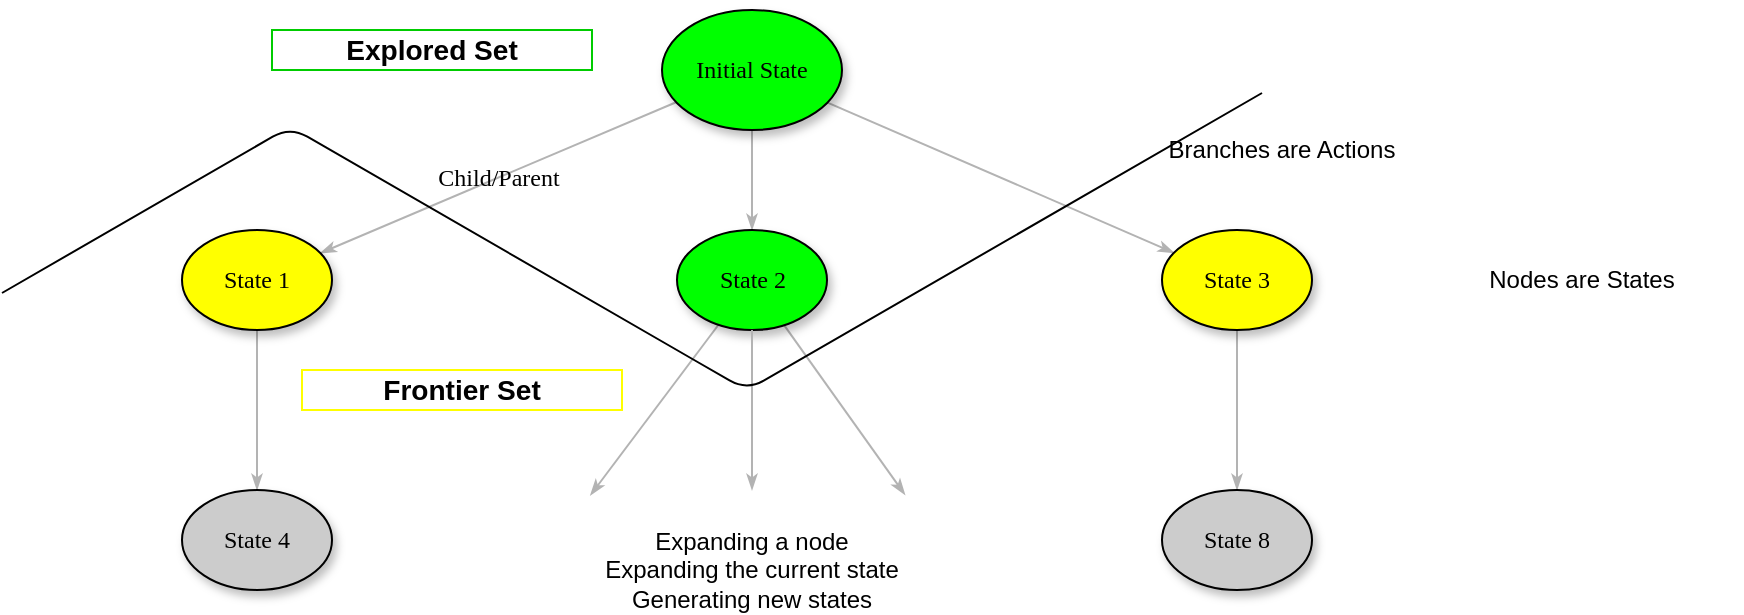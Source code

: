 <mxfile version="12.1.0" type="device" pages="1"><diagram name="Page-1" id="42789a77-a242-8287-6e28-9cd8cfd52e62"><mxGraphModel dx="1291" dy="562" grid="1" gridSize="10" guides="1" tooltips="1" connect="1" arrows="1" fold="1" page="1" pageScale="1" pageWidth="1100" pageHeight="850" background="#ffffff" math="0" shadow="0"><root><mxCell id="0"/><mxCell id="1" parent="0"/><mxCell id="1ea317790d2ca983-12" style="edgeStyle=none;rounded=1;html=1;labelBackgroundColor=none;startArrow=none;startFill=0;startSize=5;endArrow=classicThin;endFill=1;endSize=5;jettySize=auto;orthogonalLoop=1;strokeColor=#B3B3B3;strokeWidth=1;fontFamily=Verdana;fontSize=12;fontColor=#000000;" parent="1" source="1ea317790d2ca983-1" target="1ea317790d2ca983-2" edge="1"><mxGeometry relative="1" as="geometry"/></mxCell><mxCell id="1ea317790d2ca983-13" value="Child/Parent" style="edgeStyle=none;rounded=1;html=1;labelBackgroundColor=none;startArrow=none;startFill=0;startSize=5;endArrow=classicThin;endFill=1;endSize=5;jettySize=auto;orthogonalLoop=1;strokeColor=#B3B3B3;strokeWidth=1;fontFamily=Verdana;fontSize=12;fontColor=#000000;" parent="1" source="1ea317790d2ca983-1" target="1ea317790d2ca983-9" edge="1"><mxGeometry relative="1" as="geometry"/></mxCell><mxCell id="1ea317790d2ca983-14" value="" style="edgeStyle=none;rounded=1;html=1;labelBackgroundColor=none;startArrow=none;startFill=0;startSize=5;endArrow=classicThin;endFill=1;endSize=5;jettySize=auto;orthogonalLoop=1;strokeColor=#B3B3B3;strokeWidth=1;fontFamily=Verdana;fontSize=12;fontColor=#000000;" parent="1" source="1ea317790d2ca983-1" target="1ea317790d2ca983-3" edge="1"><mxGeometry relative="1" as="geometry"/></mxCell><mxCell id="1ea317790d2ca983-1" value="&lt;span&gt;Initial State&lt;/span&gt;" style="ellipse;whiteSpace=wrap;html=1;rounded=0;shadow=1;comic=0;labelBackgroundColor=none;strokeColor=#000000;strokeWidth=1;fillColor=#00FF00;fontFamily=Verdana;fontSize=12;fontColor=#000000;align=center;" parent="1" vertex="1"><mxGeometry x="450" y="80" width="90" height="60" as="geometry"/></mxCell><mxCell id="1ea317790d2ca983-21" value="" style="edgeStyle=none;rounded=1;html=1;labelBackgroundColor=none;startArrow=none;startFill=0;startSize=5;endArrow=classicThin;endFill=1;endSize=5;jettySize=auto;orthogonalLoop=1;strokeColor=#B3B3B3;strokeWidth=1;fontFamily=Verdana;fontSize=12;fontColor=#000000;" parent="1" source="1ea317790d2ca983-2" edge="1"><mxGeometry relative="1" as="geometry"><mxPoint x="414.202" y="322.616" as="targetPoint"/></mxGeometry></mxCell><mxCell id="1ea317790d2ca983-22" value="" style="edgeStyle=none;rounded=1;html=1;labelBackgroundColor=none;startArrow=none;startFill=0;startSize=5;endArrow=classicThin;endFill=1;endSize=5;jettySize=auto;orthogonalLoop=1;strokeColor=#B3B3B3;strokeWidth=1;fontFamily=Verdana;fontSize=12;fontColor=#000000;" parent="1" source="1ea317790d2ca983-2" edge="1"><mxGeometry relative="1" as="geometry"><mxPoint x="571.499" y="322.39" as="targetPoint"/></mxGeometry></mxCell><mxCell id="1ea317790d2ca983-2" value="&lt;span&gt;State 2&lt;/span&gt;" style="ellipse;whiteSpace=wrap;html=1;rounded=0;shadow=1;comic=0;labelBackgroundColor=none;strokeColor=#000000;strokeWidth=1;fillColor=#00FF00;fontFamily=Verdana;fontSize=12;fontColor=#000000;align=center;" parent="1" vertex="1"><mxGeometry x="457.5" y="190" width="75" height="50" as="geometry"/></mxCell><mxCell id="1ea317790d2ca983-15" value="" style="edgeStyle=none;rounded=1;html=1;labelBackgroundColor=none;startArrow=none;startFill=0;startSize=5;endArrow=classicThin;endFill=1;endSize=5;jettySize=auto;orthogonalLoop=1;strokeColor=#B3B3B3;strokeWidth=1;fontFamily=Verdana;fontSize=12;fontColor=#000000;" parent="1" source="1ea317790d2ca983-3" edge="1"><mxGeometry relative="1" as="geometry"><mxPoint x="737.5" y="320" as="targetPoint"/></mxGeometry></mxCell><mxCell id="1ea317790d2ca983-3" value="&lt;span&gt;State 3&lt;/span&gt;" style="ellipse;whiteSpace=wrap;html=1;rounded=0;shadow=1;comic=0;labelBackgroundColor=none;strokeColor=#000000;strokeWidth=1;fillColor=#FFFF00;fontFamily=Verdana;fontSize=12;fontColor=#000000;align=center;" parent="1" vertex="1"><mxGeometry x="700" y="190" width="75" height="50" as="geometry"/></mxCell><mxCell id="1ea317790d2ca983-17" value="relation" style="edgeStyle=none;rounded=1;html=1;labelBackgroundColor=none;startArrow=none;startFill=0;startSize=5;endArrow=classicThin;endFill=1;endSize=5;jettySize=auto;orthogonalLoop=1;strokeColor=#B3B3B3;strokeWidth=1;fontFamily=Verdana;fontSize=12;fontColor=#000000;" parent="1" source="1ea317790d2ca983-5" edge="1"><mxGeometry relative="1" as="geometry"><mxPoint x="531.398" y="528.984" as="targetPoint"/></mxGeometry></mxCell><mxCell id="1ea317790d2ca983-19" value="" style="edgeStyle=none;rounded=1;html=1;labelBackgroundColor=none;startArrow=none;startFill=0;startSize=5;endArrow=classicThin;endFill=1;endSize=5;jettySize=auto;orthogonalLoop=1;strokeColor=#B3B3B3;strokeWidth=1;fontFamily=Verdana;fontSize=12;fontColor=#000000;" parent="1" source="1ea317790d2ca983-9" edge="1"><mxGeometry relative="1" as="geometry"><mxPoint x="247.5" y="320" as="targetPoint"/></mxGeometry></mxCell><mxCell id="1ea317790d2ca983-9" value="State 1" style="ellipse;whiteSpace=wrap;html=1;rounded=0;shadow=1;comic=0;labelBackgroundColor=none;strokeColor=#000000;strokeWidth=1;fillColor=#FFFF00;fontFamily=Verdana;fontSize=12;fontColor=#000000;align=center;" parent="1" vertex="1"><mxGeometry x="210" y="190" width="75" height="50" as="geometry"/></mxCell><mxCell id="1ea317790d2ca983-18" value="relation" style="edgeStyle=none;rounded=1;html=1;labelBackgroundColor=none;startArrow=none;startFill=0;startSize=5;endArrow=classicThin;endFill=1;endSize=5;jettySize=auto;orthogonalLoop=1;strokeColor=#B3B3B3;strokeWidth=1;fontFamily=Verdana;fontSize=12;fontColor=#000000;" parent="1" target="1ea317790d2ca983-8" edge="1"><mxGeometry relative="1" as="geometry"><mxPoint x="283.95" y="500.874" as="sourcePoint"/></mxGeometry></mxCell><mxCell id="_ybFrG87GlQGV45ZIBPD-1" value="Nodes are States" style="text;html=1;strokeColor=none;fillColor=none;align=center;verticalAlign=middle;whiteSpace=wrap;rounded=0;" vertex="1" parent="1"><mxGeometry x="830" y="205" width="160" height="20" as="geometry"/></mxCell><mxCell id="_ybFrG87GlQGV45ZIBPD-2" value="Expanding a node&lt;br&gt;Expanding the current state&lt;br&gt;Generating new states" style="text;html=1;strokeColor=none;fillColor=none;align=center;verticalAlign=middle;whiteSpace=wrap;rounded=0;" vertex="1" parent="1"><mxGeometry x="415" y="350" width="160" height="20" as="geometry"/></mxCell><mxCell id="_ybFrG87GlQGV45ZIBPD-3" value="" style="edgeStyle=none;rounded=1;html=1;labelBackgroundColor=none;startArrow=none;startFill=0;startSize=5;endArrow=classicThin;endFill=1;endSize=5;jettySize=auto;orthogonalLoop=1;strokeColor=#B3B3B3;strokeWidth=1;fontFamily=Verdana;fontSize=12;fontColor=#000000;exitX=0.5;exitY=1;exitDx=0;exitDy=0;" edge="1" parent="1" source="1ea317790d2ca983-2"><mxGeometry relative="1" as="geometry"><mxPoint x="521.049" y="247.595" as="sourcePoint"/><mxPoint x="495" y="320" as="targetPoint"/></mxGeometry></mxCell><mxCell id="_ybFrG87GlQGV45ZIBPD-4" value="Branches are Actions" style="text;html=1;strokeColor=none;fillColor=none;align=center;verticalAlign=middle;whiteSpace=wrap;rounded=0;" vertex="1" parent="1"><mxGeometry x="680" y="140" width="160" height="20" as="geometry"/></mxCell><mxCell id="_ybFrG87GlQGV45ZIBPD-7" value="" style="edgeStyle=isometricEdgeStyle;endArrow=none;html=1;" edge="1" parent="1"><mxGeometry width="50" height="100" relative="1" as="geometry"><mxPoint x="120" y="221.5" as="sourcePoint"/><mxPoint x="750" y="121.5" as="targetPoint"/><Array as="points"><mxPoint x="460" y="251.5"/></Array></mxGeometry></mxCell><mxCell id="_ybFrG87GlQGV45ZIBPD-8" value="State 4" style="ellipse;whiteSpace=wrap;html=1;rounded=0;shadow=1;comic=0;labelBackgroundColor=none;strokeColor=#000000;strokeWidth=1;fillColor=#CCCCCC;fontFamily=Verdana;fontSize=12;fontColor=#000000;align=center;" vertex="1" parent="1"><mxGeometry x="210" y="320" width="75" height="50" as="geometry"/></mxCell><mxCell id="_ybFrG87GlQGV45ZIBPD-9" value="State 8" style="ellipse;whiteSpace=wrap;html=1;rounded=0;shadow=1;comic=0;labelBackgroundColor=none;strokeColor=#000000;strokeWidth=1;fillColor=#CCCCCC;fontFamily=Verdana;fontSize=12;fontColor=#000000;align=center;" vertex="1" parent="1"><mxGeometry x="700" y="320" width="75" height="50" as="geometry"/></mxCell><mxCell id="_ybFrG87GlQGV45ZIBPD-10" value="&lt;h3&gt;Explored Set&lt;/h3&gt;" style="text;html=1;strokeColor=#00CC00;fillColor=none;align=center;verticalAlign=middle;whiteSpace=wrap;rounded=0;" vertex="1" parent="1"><mxGeometry x="255" y="90" width="160" height="20" as="geometry"/></mxCell><mxCell id="_ybFrG87GlQGV45ZIBPD-11" value="&lt;h3&gt;Frontier Set&lt;/h3&gt;" style="text;html=1;strokeColor=#FFFF00;fillColor=none;align=center;verticalAlign=middle;whiteSpace=wrap;rounded=0;" vertex="1" parent="1"><mxGeometry x="270" y="260" width="160" height="20" as="geometry"/></mxCell></root></mxGraphModel></diagram></mxfile>
